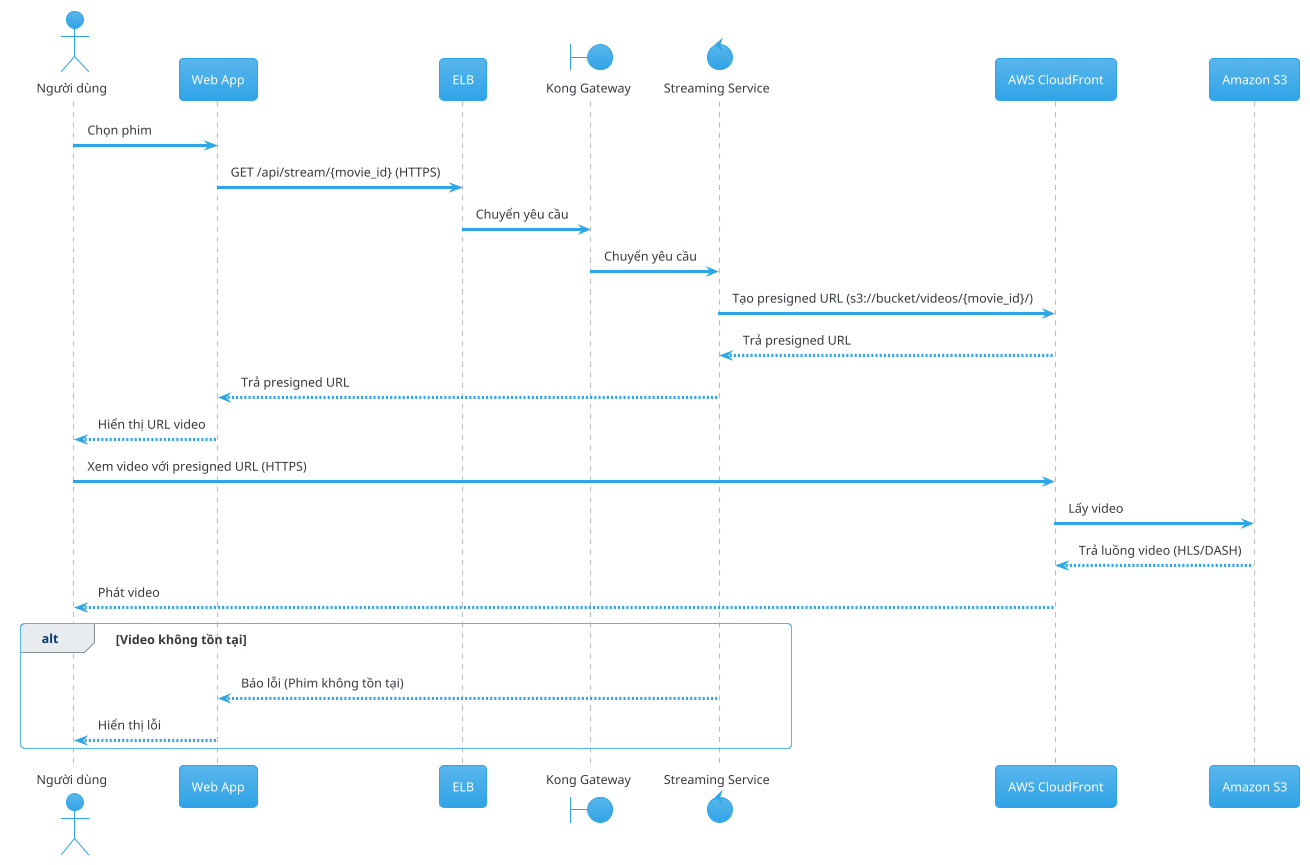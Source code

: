 @startuml
!theme cerulean

actor "Người dùng" as User
participant "Web App" as FE
participant "ELB" as ELB
boundary "Kong Gateway" as KG
control "Streaming Service" as SS
participant "AWS CloudFront" as CF
participant "Amazon S3" as S3

User -> FE: Chọn phim
FE -> ELB: GET /api/stream/{movie_id} (HTTPS)
ELB -> KG: Chuyển yêu cầu
KG -> SS: Chuyển yêu cầu
SS -> CF: Tạo presigned URL (s3://bucket/videos/{movie_id}/)
CF --> SS: Trả presigned URL
SS --> FE: Trả presigned URL
FE --> User: Hiển thị URL video
User -> CF: Xem video với presigned URL (HTTPS)
CF -> S3: Lấy video
S3 --> CF: Trả luồng video (HLS/DASH)
CF --> User: Phát video

alt Video không tồn tại
    SS --> FE: Báo lỗi (Phim không tồn tại)
    FE --> User: Hiển thị lỗi
end alt

@enduml